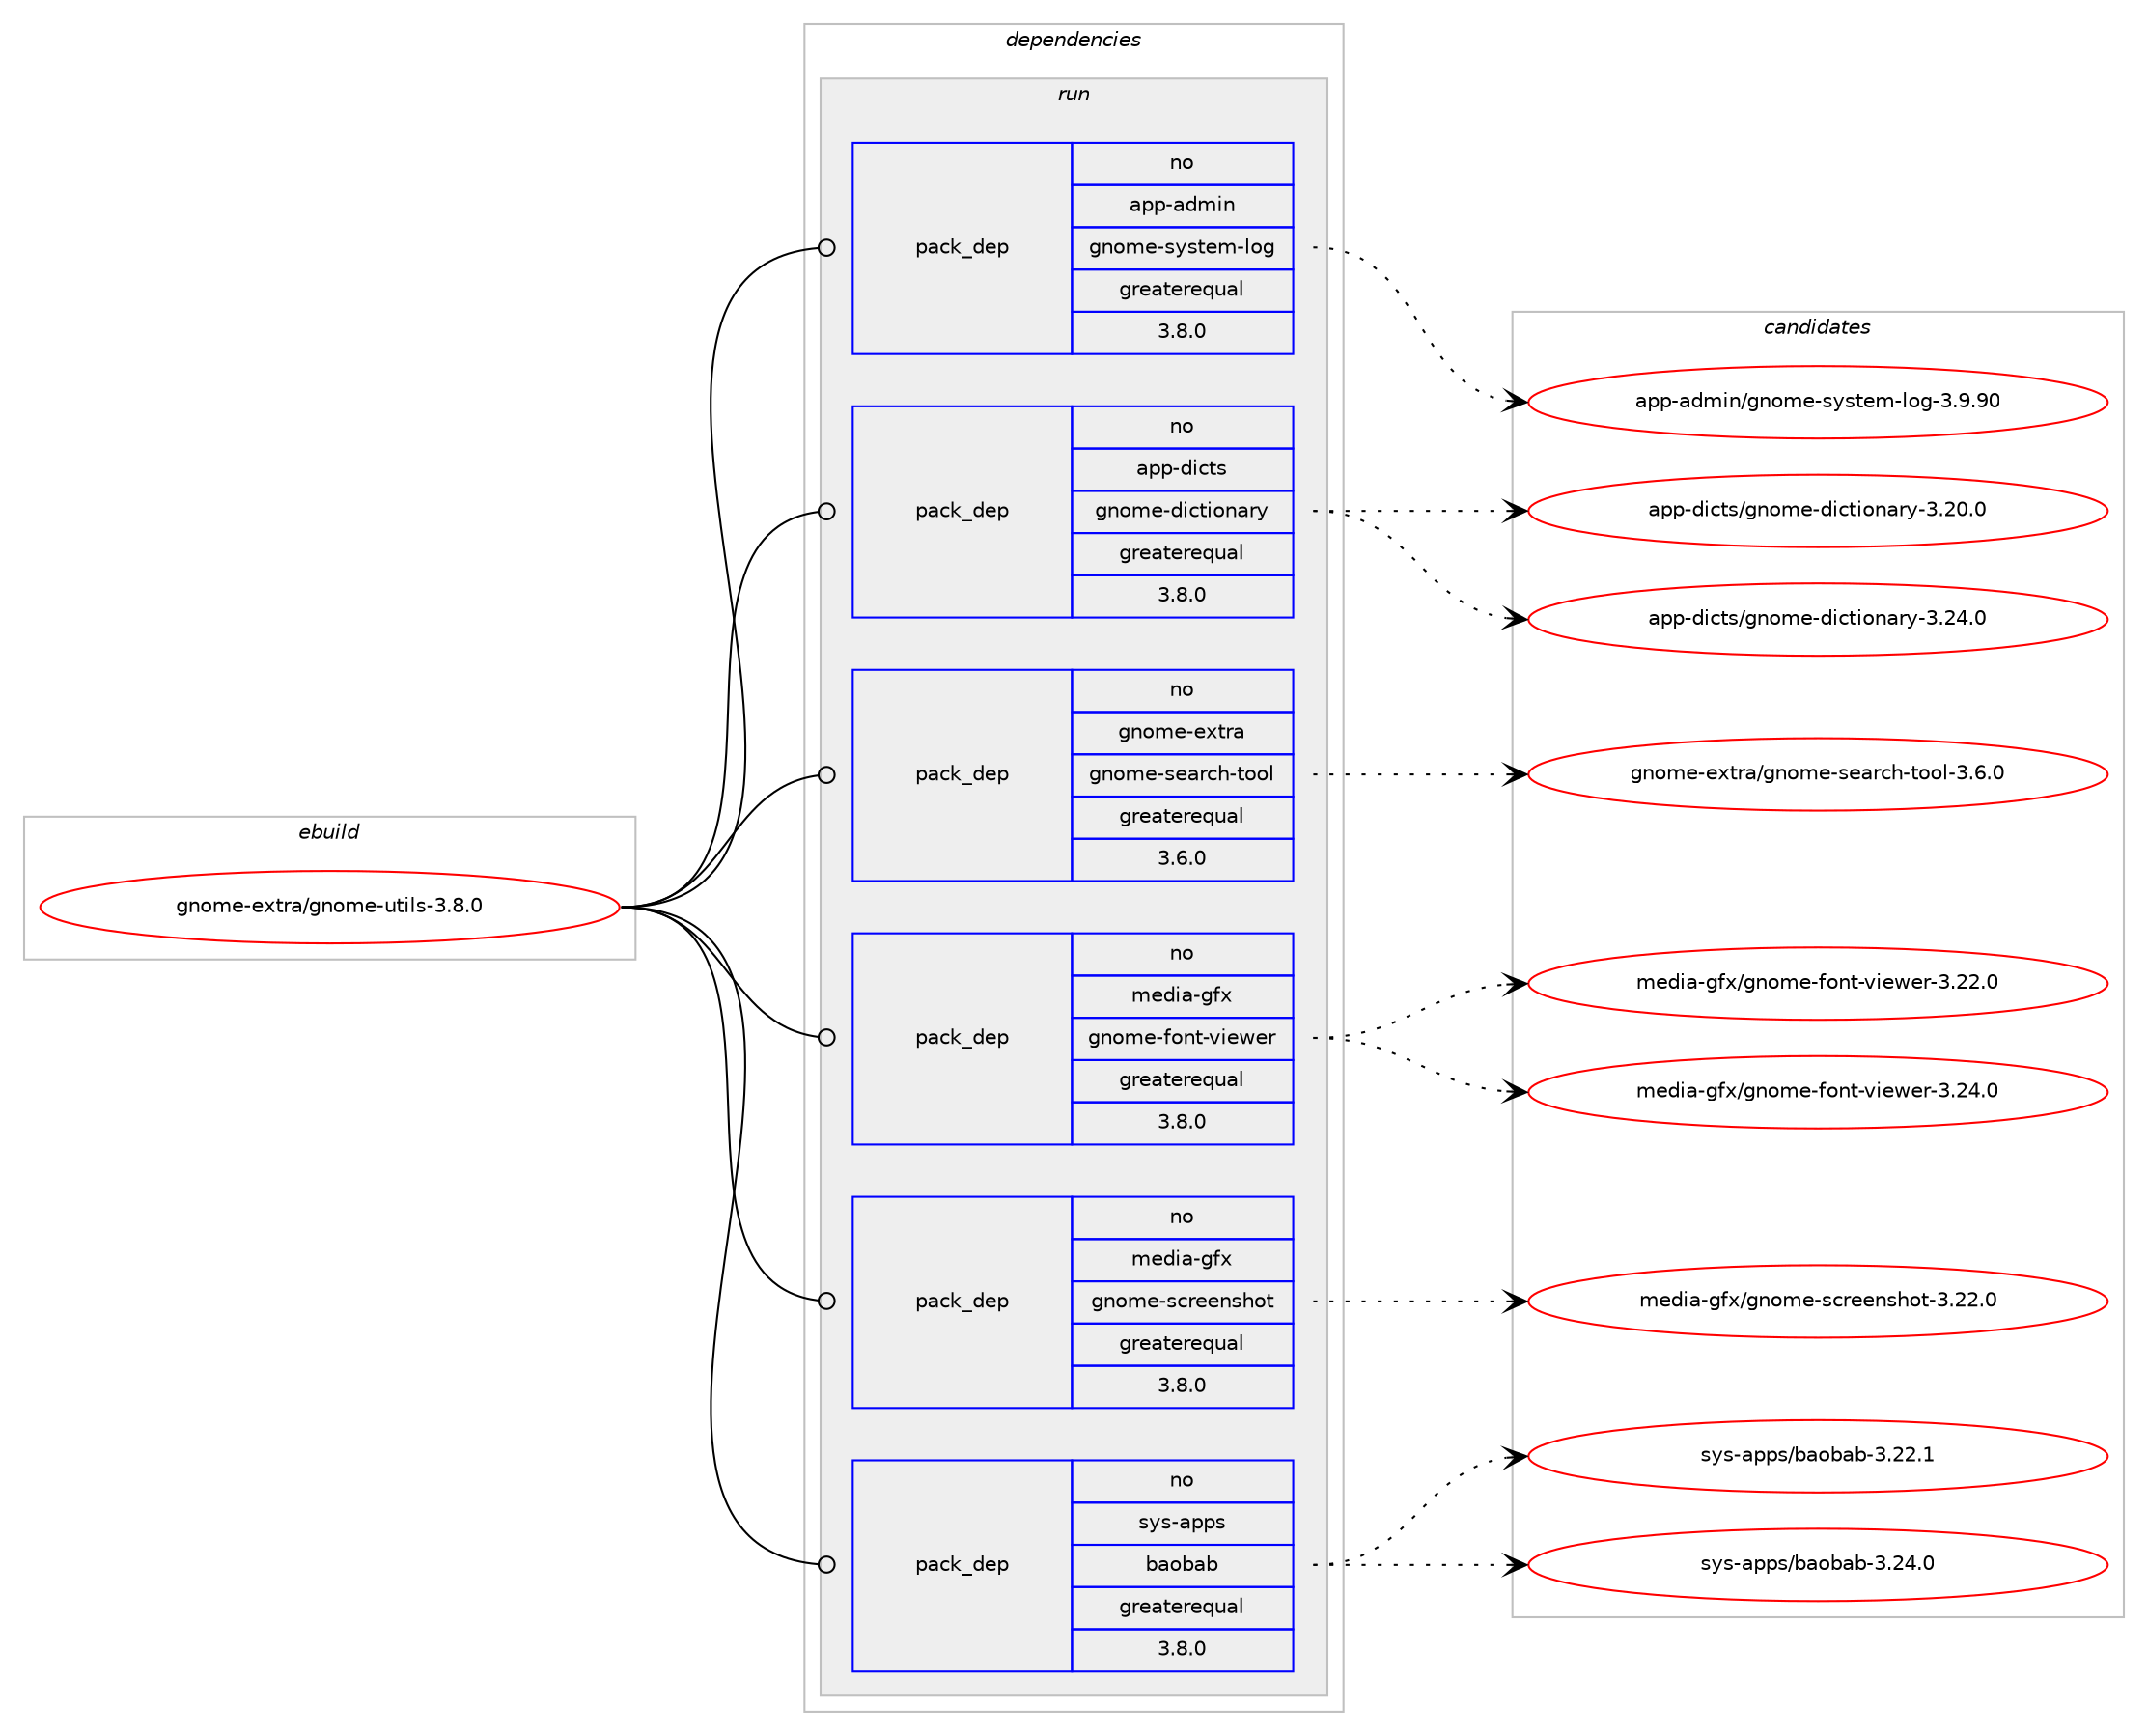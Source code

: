 digraph prolog {

# *************
# Graph options
# *************

newrank=true;
concentrate=true;
compound=true;
graph [rankdir=LR,fontname=Helvetica,fontsize=10,ranksep=1.5];#, ranksep=2.5, nodesep=0.2];
edge  [arrowhead=vee];
node  [fontname=Helvetica,fontsize=10];

# **********
# The ebuild
# **********

subgraph cluster_leftcol {
color=gray;
rank=same;
label=<<i>ebuild</i>>;
id [label="gnome-extra/gnome-utils-3.8.0", color=red, width=4, href="../gnome-extra/gnome-utils-3.8.0.svg"];
}

# ****************
# The dependencies
# ****************

subgraph cluster_midcol {
color=gray;
label=<<i>dependencies</i>>;
subgraph cluster_compile {
fillcolor="#eeeeee";
style=filled;
label=<<i>compile</i>>;
}
subgraph cluster_compileandrun {
fillcolor="#eeeeee";
style=filled;
label=<<i>compile and run</i>>;
}
subgraph cluster_run {
fillcolor="#eeeeee";
style=filled;
label=<<i>run</i>>;
subgraph pack224403 {
dependency311351 [label=<<TABLE BORDER="0" CELLBORDER="1" CELLSPACING="0" CELLPADDING="4" WIDTH="220"><TR><TD ROWSPAN="6" CELLPADDING="30">pack_dep</TD></TR><TR><TD WIDTH="110">no</TD></TR><TR><TD>app-admin</TD></TR><TR><TD>gnome-system-log</TD></TR><TR><TD>greaterequal</TD></TR><TR><TD>3.8.0</TD></TR></TABLE>>, shape=none, color=blue];
}
id:e -> dependency311351:w [weight=20,style="solid",arrowhead="odot"];
subgraph pack224404 {
dependency311352 [label=<<TABLE BORDER="0" CELLBORDER="1" CELLSPACING="0" CELLPADDING="4" WIDTH="220"><TR><TD ROWSPAN="6" CELLPADDING="30">pack_dep</TD></TR><TR><TD WIDTH="110">no</TD></TR><TR><TD>app-dicts</TD></TR><TR><TD>gnome-dictionary</TD></TR><TR><TD>greaterequal</TD></TR><TR><TD>3.8.0</TD></TR></TABLE>>, shape=none, color=blue];
}
id:e -> dependency311352:w [weight=20,style="solid",arrowhead="odot"];
subgraph pack224405 {
dependency311353 [label=<<TABLE BORDER="0" CELLBORDER="1" CELLSPACING="0" CELLPADDING="4" WIDTH="220"><TR><TD ROWSPAN="6" CELLPADDING="30">pack_dep</TD></TR><TR><TD WIDTH="110">no</TD></TR><TR><TD>gnome-extra</TD></TR><TR><TD>gnome-search-tool</TD></TR><TR><TD>greaterequal</TD></TR><TR><TD>3.6.0</TD></TR></TABLE>>, shape=none, color=blue];
}
id:e -> dependency311353:w [weight=20,style="solid",arrowhead="odot"];
subgraph pack224406 {
dependency311354 [label=<<TABLE BORDER="0" CELLBORDER="1" CELLSPACING="0" CELLPADDING="4" WIDTH="220"><TR><TD ROWSPAN="6" CELLPADDING="30">pack_dep</TD></TR><TR><TD WIDTH="110">no</TD></TR><TR><TD>media-gfx</TD></TR><TR><TD>gnome-font-viewer</TD></TR><TR><TD>greaterequal</TD></TR><TR><TD>3.8.0</TD></TR></TABLE>>, shape=none, color=blue];
}
id:e -> dependency311354:w [weight=20,style="solid",arrowhead="odot"];
subgraph pack224407 {
dependency311355 [label=<<TABLE BORDER="0" CELLBORDER="1" CELLSPACING="0" CELLPADDING="4" WIDTH="220"><TR><TD ROWSPAN="6" CELLPADDING="30">pack_dep</TD></TR><TR><TD WIDTH="110">no</TD></TR><TR><TD>media-gfx</TD></TR><TR><TD>gnome-screenshot</TD></TR><TR><TD>greaterequal</TD></TR><TR><TD>3.8.0</TD></TR></TABLE>>, shape=none, color=blue];
}
id:e -> dependency311355:w [weight=20,style="solid",arrowhead="odot"];
subgraph pack224408 {
dependency311356 [label=<<TABLE BORDER="0" CELLBORDER="1" CELLSPACING="0" CELLPADDING="4" WIDTH="220"><TR><TD ROWSPAN="6" CELLPADDING="30">pack_dep</TD></TR><TR><TD WIDTH="110">no</TD></TR><TR><TD>sys-apps</TD></TR><TR><TD>baobab</TD></TR><TR><TD>greaterequal</TD></TR><TR><TD>3.8.0</TD></TR></TABLE>>, shape=none, color=blue];
}
id:e -> dependency311356:w [weight=20,style="solid",arrowhead="odot"];
}
}

# **************
# The candidates
# **************

subgraph cluster_choices {
rank=same;
color=gray;
label=<<i>candidates</i>>;

subgraph choice224403 {
color=black;
nodesep=1;
choice97112112459710010910511047103110111109101451151211151161011094510811110345514657465748 [label="app-admin/gnome-system-log-3.9.90", color=red, width=4,href="../app-admin/gnome-system-log-3.9.90.svg"];
dependency311351:e -> choice97112112459710010910511047103110111109101451151211151161011094510811110345514657465748:w [style=dotted,weight="100"];
}
subgraph choice224404 {
color=black;
nodesep=1;
choice9711211245100105991161154710311011110910145100105991161051111109711412145514650484648 [label="app-dicts/gnome-dictionary-3.20.0", color=red, width=4,href="../app-dicts/gnome-dictionary-3.20.0.svg"];
choice9711211245100105991161154710311011110910145100105991161051111109711412145514650524648 [label="app-dicts/gnome-dictionary-3.24.0", color=red, width=4,href="../app-dicts/gnome-dictionary-3.24.0.svg"];
dependency311352:e -> choice9711211245100105991161154710311011110910145100105991161051111109711412145514650484648:w [style=dotted,weight="100"];
dependency311352:e -> choice9711211245100105991161154710311011110910145100105991161051111109711412145514650524648:w [style=dotted,weight="100"];
}
subgraph choice224405 {
color=black;
nodesep=1;
choice10311011110910145101120116114974710311011110910145115101971149910445116111111108455146544648 [label="gnome-extra/gnome-search-tool-3.6.0", color=red, width=4,href="../gnome-extra/gnome-search-tool-3.6.0.svg"];
dependency311353:e -> choice10311011110910145101120116114974710311011110910145115101971149910445116111111108455146544648:w [style=dotted,weight="100"];
}
subgraph choice224406 {
color=black;
nodesep=1;
choice109101100105974510310212047103110111109101451021111101164511810510111910111445514650504648 [label="media-gfx/gnome-font-viewer-3.22.0", color=red, width=4,href="../media-gfx/gnome-font-viewer-3.22.0.svg"];
choice109101100105974510310212047103110111109101451021111101164511810510111910111445514650524648 [label="media-gfx/gnome-font-viewer-3.24.0", color=red, width=4,href="../media-gfx/gnome-font-viewer-3.24.0.svg"];
dependency311354:e -> choice109101100105974510310212047103110111109101451021111101164511810510111910111445514650504648:w [style=dotted,weight="100"];
dependency311354:e -> choice109101100105974510310212047103110111109101451021111101164511810510111910111445514650524648:w [style=dotted,weight="100"];
}
subgraph choice224407 {
color=black;
nodesep=1;
choice109101100105974510310212047103110111109101451159911410110111011510411111645514650504648 [label="media-gfx/gnome-screenshot-3.22.0", color=red, width=4,href="../media-gfx/gnome-screenshot-3.22.0.svg"];
dependency311355:e -> choice109101100105974510310212047103110111109101451159911410110111011510411111645514650504648:w [style=dotted,weight="100"];
}
subgraph choice224408 {
color=black;
nodesep=1;
choice115121115459711211211547989711198979845514650504649 [label="sys-apps/baobab-3.22.1", color=red, width=4,href="../sys-apps/baobab-3.22.1.svg"];
choice115121115459711211211547989711198979845514650524648 [label="sys-apps/baobab-3.24.0", color=red, width=4,href="../sys-apps/baobab-3.24.0.svg"];
dependency311356:e -> choice115121115459711211211547989711198979845514650504649:w [style=dotted,weight="100"];
dependency311356:e -> choice115121115459711211211547989711198979845514650524648:w [style=dotted,weight="100"];
}
}

}
